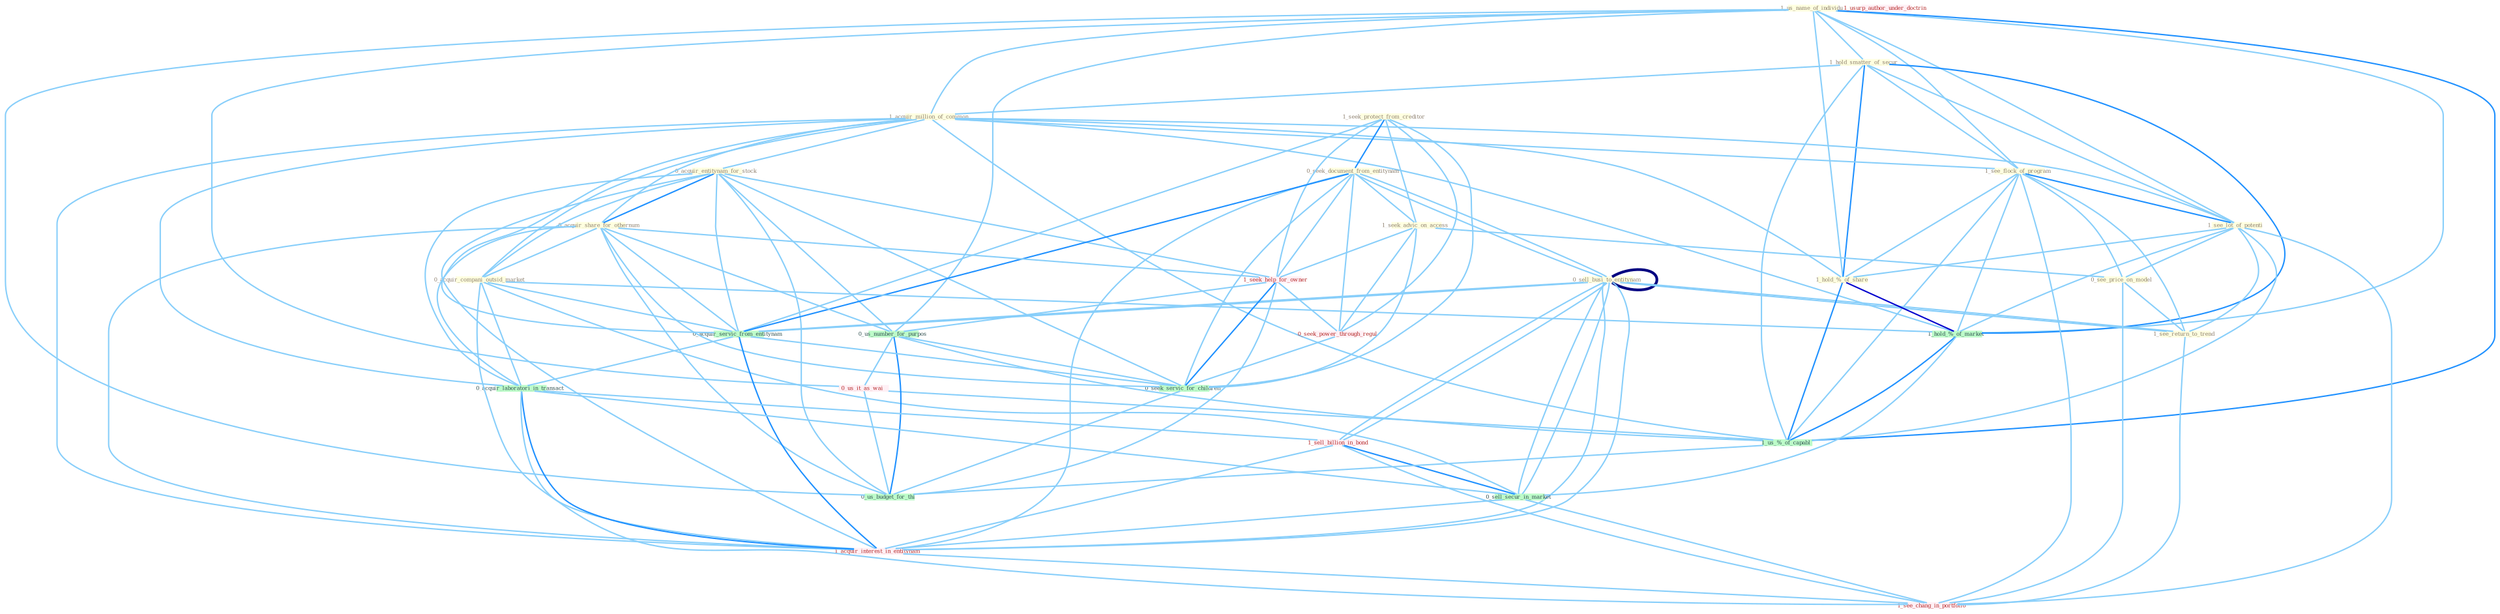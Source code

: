 Graph G{ 
    node
    [shape=polygon,style=filled,width=.5,height=.06,color="#BDFCC9",fixedsize=true,fontsize=4,
    fontcolor="#2f4f4f"];
    {node
    [color="#ffffe0", fontcolor="#8b7d6b"] "1_us_name_of_individu " "1_hold_smatter_of_secur " "1_acquir_million_of_common " "0_acquir_entitynam_for_stock " "1_seek_protect_from_creditor " "0_seek_document_from_entitynam " "1_seek_advic_on_access " "0_sell_busi_to_entitynam " "0_acquir_share_for_othernum " "1_see_flock_of_program " "1_see_lot_of_potenti " "0_see_price_on_model " "0_sell_busi_to_entitynam " "0_acquir_compani_outsid_market " "1_see_return_to_trend " "1_hold_%_of_share "}
{node [color="#fff0f5", fontcolor="#b22222"] "1_seek_help_for_owner " "0_seek_power_through_regul " "1_sell_billion_in_bond " "0_us_it_as_wai " "1_usurp_author_under_doctrin " "1_acquir_interest_in_entitynam " "1_see_chang_in_portfolio "}
edge [color="#B0E2FF"];

	"1_us_name_of_individu " -- "1_hold_smatter_of_secur " [w="1", color="#87cefa" ];
	"1_us_name_of_individu " -- "1_acquir_million_of_common " [w="1", color="#87cefa" ];
	"1_us_name_of_individu " -- "1_see_flock_of_program " [w="1", color="#87cefa" ];
	"1_us_name_of_individu " -- "1_see_lot_of_potenti " [w="1", color="#87cefa" ];
	"1_us_name_of_individu " -- "1_hold_%_of_share " [w="1", color="#87cefa" ];
	"1_us_name_of_individu " -- "1_hold_%_of_market " [w="1", color="#87cefa" ];
	"1_us_name_of_individu " -- "0_us_number_for_purpos " [w="1", color="#87cefa" ];
	"1_us_name_of_individu " -- "0_us_it_as_wai " [w="1", color="#87cefa" ];
	"1_us_name_of_individu " -- "1_us_%_of_capabl " [w="2", color="#1e90ff" , len=0.8];
	"1_us_name_of_individu " -- "0_us_budget_for_thi " [w="1", color="#87cefa" ];
	"1_hold_smatter_of_secur " -- "1_acquir_million_of_common " [w="1", color="#87cefa" ];
	"1_hold_smatter_of_secur " -- "1_see_flock_of_program " [w="1", color="#87cefa" ];
	"1_hold_smatter_of_secur " -- "1_see_lot_of_potenti " [w="1", color="#87cefa" ];
	"1_hold_smatter_of_secur " -- "1_hold_%_of_share " [w="2", color="#1e90ff" , len=0.8];
	"1_hold_smatter_of_secur " -- "1_hold_%_of_market " [w="2", color="#1e90ff" , len=0.8];
	"1_hold_smatter_of_secur " -- "1_us_%_of_capabl " [w="1", color="#87cefa" ];
	"1_acquir_million_of_common " -- "0_acquir_entitynam_for_stock " [w="1", color="#87cefa" ];
	"1_acquir_million_of_common " -- "0_acquir_share_for_othernum " [w="1", color="#87cefa" ];
	"1_acquir_million_of_common " -- "1_see_flock_of_program " [w="1", color="#87cefa" ];
	"1_acquir_million_of_common " -- "1_see_lot_of_potenti " [w="1", color="#87cefa" ];
	"1_acquir_million_of_common " -- "0_acquir_compani_outsid_market " [w="1", color="#87cefa" ];
	"1_acquir_million_of_common " -- "1_hold_%_of_share " [w="1", color="#87cefa" ];
	"1_acquir_million_of_common " -- "0_acquir_servic_from_entitynam " [w="1", color="#87cefa" ];
	"1_acquir_million_of_common " -- "1_hold_%_of_market " [w="1", color="#87cefa" ];
	"1_acquir_million_of_common " -- "0_acquir_laboratori_in_transact " [w="1", color="#87cefa" ];
	"1_acquir_million_of_common " -- "1_us_%_of_capabl " [w="1", color="#87cefa" ];
	"1_acquir_million_of_common " -- "1_acquir_interest_in_entitynam " [w="1", color="#87cefa" ];
	"0_acquir_entitynam_for_stock " -- "0_acquir_share_for_othernum " [w="2", color="#1e90ff" , len=0.8];
	"0_acquir_entitynam_for_stock " -- "0_acquir_compani_outsid_market " [w="1", color="#87cefa" ];
	"0_acquir_entitynam_for_stock " -- "1_seek_help_for_owner " [w="1", color="#87cefa" ];
	"0_acquir_entitynam_for_stock " -- "0_acquir_servic_from_entitynam " [w="1", color="#87cefa" ];
	"0_acquir_entitynam_for_stock " -- "0_us_number_for_purpos " [w="1", color="#87cefa" ];
	"0_acquir_entitynam_for_stock " -- "0_acquir_laboratori_in_transact " [w="1", color="#87cefa" ];
	"0_acquir_entitynam_for_stock " -- "1_acquir_interest_in_entitynam " [w="1", color="#87cefa" ];
	"0_acquir_entitynam_for_stock " -- "0_seek_servic_for_children " [w="1", color="#87cefa" ];
	"0_acquir_entitynam_for_stock " -- "0_us_budget_for_thi " [w="1", color="#87cefa" ];
	"1_seek_protect_from_creditor " -- "0_seek_document_from_entitynam " [w="2", color="#1e90ff" , len=0.8];
	"1_seek_protect_from_creditor " -- "1_seek_advic_on_access " [w="1", color="#87cefa" ];
	"1_seek_protect_from_creditor " -- "1_seek_help_for_owner " [w="1", color="#87cefa" ];
	"1_seek_protect_from_creditor " -- "0_acquir_servic_from_entitynam " [w="1", color="#87cefa" ];
	"1_seek_protect_from_creditor " -- "0_seek_power_through_regul " [w="1", color="#87cefa" ];
	"1_seek_protect_from_creditor " -- "0_seek_servic_for_children " [w="1", color="#87cefa" ];
	"0_seek_document_from_entitynam " -- "1_seek_advic_on_access " [w="1", color="#87cefa" ];
	"0_seek_document_from_entitynam " -- "0_sell_busi_to_entitynam " [w="1", color="#87cefa" ];
	"0_seek_document_from_entitynam " -- "0_sell_busi_to_entitynam " [w="1", color="#87cefa" ];
	"0_seek_document_from_entitynam " -- "1_seek_help_for_owner " [w="1", color="#87cefa" ];
	"0_seek_document_from_entitynam " -- "0_acquir_servic_from_entitynam " [w="2", color="#1e90ff" , len=0.8];
	"0_seek_document_from_entitynam " -- "0_seek_power_through_regul " [w="1", color="#87cefa" ];
	"0_seek_document_from_entitynam " -- "1_acquir_interest_in_entitynam " [w="1", color="#87cefa" ];
	"0_seek_document_from_entitynam " -- "0_seek_servic_for_children " [w="1", color="#87cefa" ];
	"1_seek_advic_on_access " -- "0_see_price_on_model " [w="1", color="#87cefa" ];
	"1_seek_advic_on_access " -- "1_seek_help_for_owner " [w="1", color="#87cefa" ];
	"1_seek_advic_on_access " -- "0_seek_power_through_regul " [w="1", color="#87cefa" ];
	"1_seek_advic_on_access " -- "0_seek_servic_for_children " [w="1", color="#87cefa" ];
	"0_sell_busi_to_entitynam " -- "0_sell_busi_to_entitynam " [w="4", style=bold, color="#000080", len=0.4];
	"0_sell_busi_to_entitynam " -- "1_see_return_to_trend " [w="1", color="#87cefa" ];
	"0_sell_busi_to_entitynam " -- "0_acquir_servic_from_entitynam " [w="1", color="#87cefa" ];
	"0_sell_busi_to_entitynam " -- "1_sell_billion_in_bond " [w="1", color="#87cefa" ];
	"0_sell_busi_to_entitynam " -- "0_sell_secur_in_market " [w="1", color="#87cefa" ];
	"0_sell_busi_to_entitynam " -- "1_acquir_interest_in_entitynam " [w="1", color="#87cefa" ];
	"0_acquir_share_for_othernum " -- "0_acquir_compani_outsid_market " [w="1", color="#87cefa" ];
	"0_acquir_share_for_othernum " -- "1_seek_help_for_owner " [w="1", color="#87cefa" ];
	"0_acquir_share_for_othernum " -- "0_acquir_servic_from_entitynam " [w="1", color="#87cefa" ];
	"0_acquir_share_for_othernum " -- "0_us_number_for_purpos " [w="1", color="#87cefa" ];
	"0_acquir_share_for_othernum " -- "0_acquir_laboratori_in_transact " [w="1", color="#87cefa" ];
	"0_acquir_share_for_othernum " -- "1_acquir_interest_in_entitynam " [w="1", color="#87cefa" ];
	"0_acquir_share_for_othernum " -- "0_seek_servic_for_children " [w="1", color="#87cefa" ];
	"0_acquir_share_for_othernum " -- "0_us_budget_for_thi " [w="1", color="#87cefa" ];
	"1_see_flock_of_program " -- "1_see_lot_of_potenti " [w="2", color="#1e90ff" , len=0.8];
	"1_see_flock_of_program " -- "0_see_price_on_model " [w="1", color="#87cefa" ];
	"1_see_flock_of_program " -- "1_see_return_to_trend " [w="1", color="#87cefa" ];
	"1_see_flock_of_program " -- "1_hold_%_of_share " [w="1", color="#87cefa" ];
	"1_see_flock_of_program " -- "1_hold_%_of_market " [w="1", color="#87cefa" ];
	"1_see_flock_of_program " -- "1_us_%_of_capabl " [w="1", color="#87cefa" ];
	"1_see_flock_of_program " -- "1_see_chang_in_portfolio " [w="1", color="#87cefa" ];
	"1_see_lot_of_potenti " -- "0_see_price_on_model " [w="1", color="#87cefa" ];
	"1_see_lot_of_potenti " -- "1_see_return_to_trend " [w="1", color="#87cefa" ];
	"1_see_lot_of_potenti " -- "1_hold_%_of_share " [w="1", color="#87cefa" ];
	"1_see_lot_of_potenti " -- "1_hold_%_of_market " [w="1", color="#87cefa" ];
	"1_see_lot_of_potenti " -- "1_us_%_of_capabl " [w="1", color="#87cefa" ];
	"1_see_lot_of_potenti " -- "1_see_chang_in_portfolio " [w="1", color="#87cefa" ];
	"0_see_price_on_model " -- "1_see_return_to_trend " [w="1", color="#87cefa" ];
	"0_see_price_on_model " -- "1_see_chang_in_portfolio " [w="1", color="#87cefa" ];
	"0_sell_busi_to_entitynam " -- "1_see_return_to_trend " [w="1", color="#87cefa" ];
	"0_sell_busi_to_entitynam " -- "0_acquir_servic_from_entitynam " [w="1", color="#87cefa" ];
	"0_sell_busi_to_entitynam " -- "1_sell_billion_in_bond " [w="1", color="#87cefa" ];
	"0_sell_busi_to_entitynam " -- "0_sell_secur_in_market " [w="1", color="#87cefa" ];
	"0_sell_busi_to_entitynam " -- "1_acquir_interest_in_entitynam " [w="1", color="#87cefa" ];
	"0_acquir_compani_outsid_market " -- "0_acquir_servic_from_entitynam " [w="1", color="#87cefa" ];
	"0_acquir_compani_outsid_market " -- "1_hold_%_of_market " [w="1", color="#87cefa" ];
	"0_acquir_compani_outsid_market " -- "0_acquir_laboratori_in_transact " [w="1", color="#87cefa" ];
	"0_acquir_compani_outsid_market " -- "0_sell_secur_in_market " [w="1", color="#87cefa" ];
	"0_acquir_compani_outsid_market " -- "1_acquir_interest_in_entitynam " [w="1", color="#87cefa" ];
	"1_see_return_to_trend " -- "1_see_chang_in_portfolio " [w="1", color="#87cefa" ];
	"1_hold_%_of_share " -- "1_hold_%_of_market " [w="3", color="#0000cd" , len=0.6];
	"1_hold_%_of_share " -- "1_us_%_of_capabl " [w="2", color="#1e90ff" , len=0.8];
	"1_seek_help_for_owner " -- "0_seek_power_through_regul " [w="1", color="#87cefa" ];
	"1_seek_help_for_owner " -- "0_us_number_for_purpos " [w="1", color="#87cefa" ];
	"1_seek_help_for_owner " -- "0_seek_servic_for_children " [w="2", color="#1e90ff" , len=0.8];
	"1_seek_help_for_owner " -- "0_us_budget_for_thi " [w="1", color="#87cefa" ];
	"0_acquir_servic_from_entitynam " -- "0_acquir_laboratori_in_transact " [w="1", color="#87cefa" ];
	"0_acquir_servic_from_entitynam " -- "1_acquir_interest_in_entitynam " [w="2", color="#1e90ff" , len=0.8];
	"0_acquir_servic_from_entitynam " -- "0_seek_servic_for_children " [w="1", color="#87cefa" ];
	"1_hold_%_of_market " -- "1_us_%_of_capabl " [w="2", color="#1e90ff" , len=0.8];
	"1_hold_%_of_market " -- "0_sell_secur_in_market " [w="1", color="#87cefa" ];
	"0_seek_power_through_regul " -- "0_seek_servic_for_children " [w="1", color="#87cefa" ];
	"0_us_number_for_purpos " -- "0_us_it_as_wai " [w="1", color="#87cefa" ];
	"0_us_number_for_purpos " -- "1_us_%_of_capabl " [w="1", color="#87cefa" ];
	"0_us_number_for_purpos " -- "0_seek_servic_for_children " [w="1", color="#87cefa" ];
	"0_us_number_for_purpos " -- "0_us_budget_for_thi " [w="2", color="#1e90ff" , len=0.8];
	"0_acquir_laboratori_in_transact " -- "1_sell_billion_in_bond " [w="1", color="#87cefa" ];
	"0_acquir_laboratori_in_transact " -- "0_sell_secur_in_market " [w="1", color="#87cefa" ];
	"0_acquir_laboratori_in_transact " -- "1_acquir_interest_in_entitynam " [w="2", color="#1e90ff" , len=0.8];
	"0_acquir_laboratori_in_transact " -- "1_see_chang_in_portfolio " [w="1", color="#87cefa" ];
	"1_sell_billion_in_bond " -- "0_sell_secur_in_market " [w="2", color="#1e90ff" , len=0.8];
	"1_sell_billion_in_bond " -- "1_acquir_interest_in_entitynam " [w="1", color="#87cefa" ];
	"1_sell_billion_in_bond " -- "1_see_chang_in_portfolio " [w="1", color="#87cefa" ];
	"0_us_it_as_wai " -- "1_us_%_of_capabl " [w="1", color="#87cefa" ];
	"0_us_it_as_wai " -- "0_us_budget_for_thi " [w="1", color="#87cefa" ];
	"1_us_%_of_capabl " -- "0_us_budget_for_thi " [w="1", color="#87cefa" ];
	"0_sell_secur_in_market " -- "1_acquir_interest_in_entitynam " [w="1", color="#87cefa" ];
	"0_sell_secur_in_market " -- "1_see_chang_in_portfolio " [w="1", color="#87cefa" ];
	"1_acquir_interest_in_entitynam " -- "1_see_chang_in_portfolio " [w="1", color="#87cefa" ];
	"0_seek_servic_for_children " -- "0_us_budget_for_thi " [w="1", color="#87cefa" ];
}
